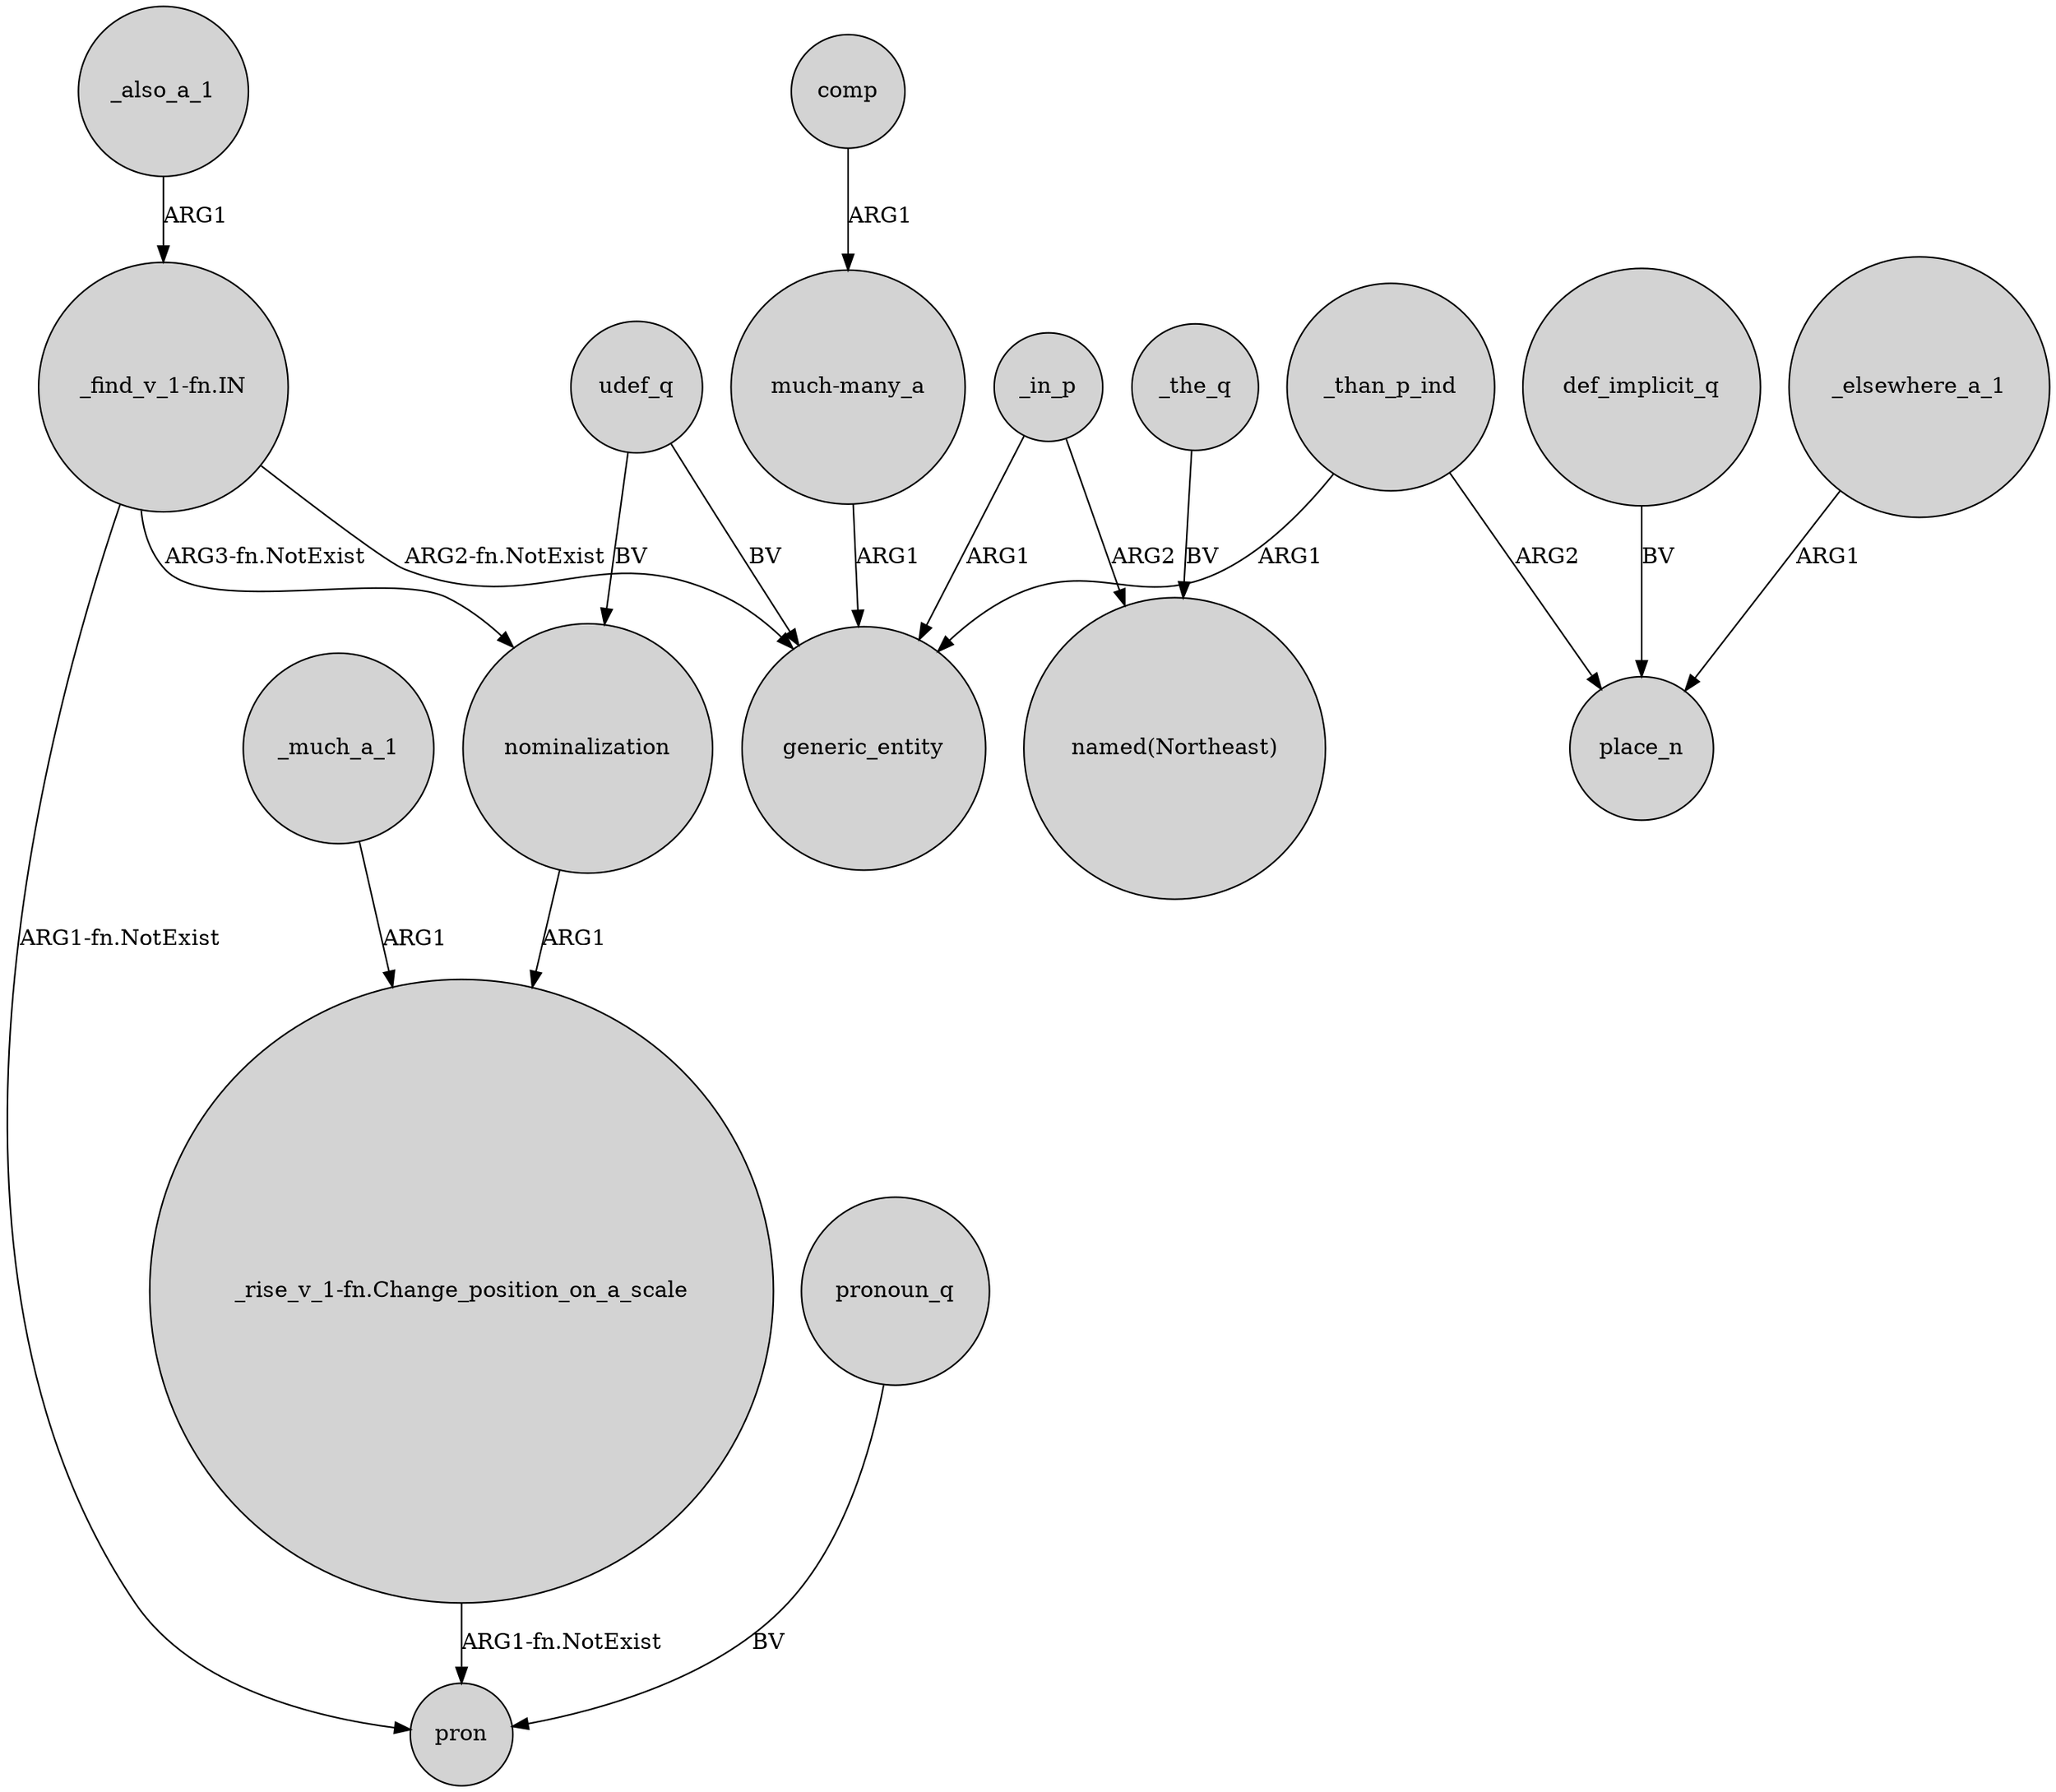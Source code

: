 digraph {
	node [shape=circle style=filled]
	"_find_v_1-fn.IN" -> pron [label="ARG1-fn.NotExist"]
	udef_q -> generic_entity [label=BV]
	"much-many_a" -> generic_entity [label=ARG1]
	_also_a_1 -> "_find_v_1-fn.IN" [label=ARG1]
	_much_a_1 -> "_rise_v_1-fn.Change_position_on_a_scale" [label=ARG1]
	def_implicit_q -> place_n [label=BV]
	"_find_v_1-fn.IN" -> generic_entity [label="ARG2-fn.NotExist"]
	_in_p -> "named(Northeast)" [label=ARG2]
	pronoun_q -> pron [label=BV]
	comp -> "much-many_a" [label=ARG1]
	_elsewhere_a_1 -> place_n [label=ARG1]
	"_rise_v_1-fn.Change_position_on_a_scale" -> pron [label="ARG1-fn.NotExist"]
	_the_q -> "named(Northeast)" [label=BV]
	_than_p_ind -> place_n [label=ARG2]
	udef_q -> nominalization [label=BV]
	nominalization -> "_rise_v_1-fn.Change_position_on_a_scale" [label=ARG1]
	_in_p -> generic_entity [label=ARG1]
	_than_p_ind -> generic_entity [label=ARG1]
	"_find_v_1-fn.IN" -> nominalization [label="ARG3-fn.NotExist"]
}
